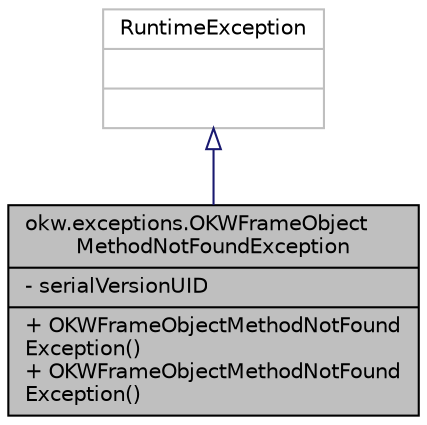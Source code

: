 digraph "okw.exceptions.OKWFrameObjectMethodNotFoundException"
{
 // INTERACTIVE_SVG=YES
 // LATEX_PDF_SIZE
  edge [fontname="Helvetica",fontsize="10",labelfontname="Helvetica",labelfontsize="10"];
  node [fontname="Helvetica",fontsize="10",shape=record];
  Node1 [label="{okw.exceptions.OKWFrameObject\lMethodNotFoundException\n|- serialVersionUID\l|+ OKWFrameObjectMethodNotFound\lException()\l+ OKWFrameObjectMethodNotFound\lException()\l}",height=0.2,width=0.4,color="black", fillcolor="grey75", style="filled", fontcolor="black",tooltip="Die Ausnahme OKWFrameObjectMethodNotFoundException wird ausgelöst, wenn im Frame Objekt eine gegebene..."];
  Node2 -> Node1 [dir="back",color="midnightblue",fontsize="10",style="solid",arrowtail="onormal",fontname="Helvetica"];
  Node2 [label="{RuntimeException\n||}",height=0.2,width=0.4,color="grey75", fillcolor="white", style="filled",tooltip=" "];
}
